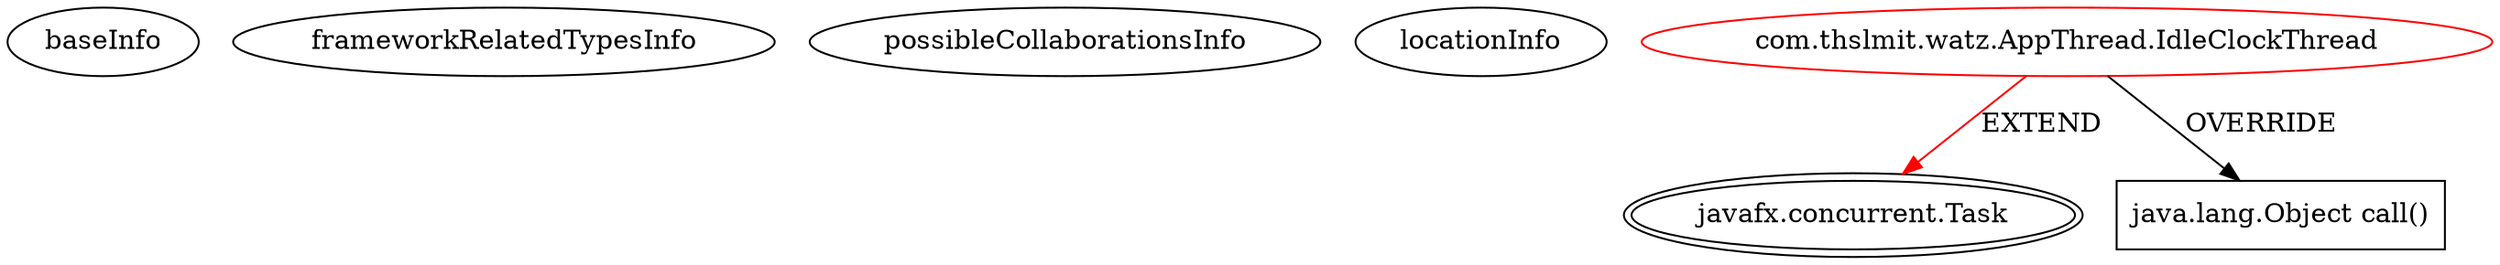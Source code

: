digraph {
baseInfo[graphId=1402,category="extension_graph",isAnonymous=false,possibleRelation=false]
frameworkRelatedTypesInfo[0="javafx.concurrent.Task"]
possibleCollaborationsInfo[]
locationInfo[projectName="THSLMIT-thslmit_watzds",filePath="/THSLMIT-thslmit_watzds/thslmit_watzds-master/src/com/thslmit/watz/AppThread/IdleClockThread.java",contextSignature="IdleClockThread",graphId="1402"]
0[label="com.thslmit.watz.AppThread.IdleClockThread",vertexType="ROOT_CLIENT_CLASS_DECLARATION",isFrameworkType=false,color=red]
1[label="javafx.concurrent.Task",vertexType="FRAMEWORK_CLASS_TYPE",isFrameworkType=true,peripheries=2]
2[label="java.lang.Object call()",vertexType="OVERRIDING_METHOD_DECLARATION",isFrameworkType=false,shape=box]
0->1[label="EXTEND",color=red]
0->2[label="OVERRIDE"]
}
